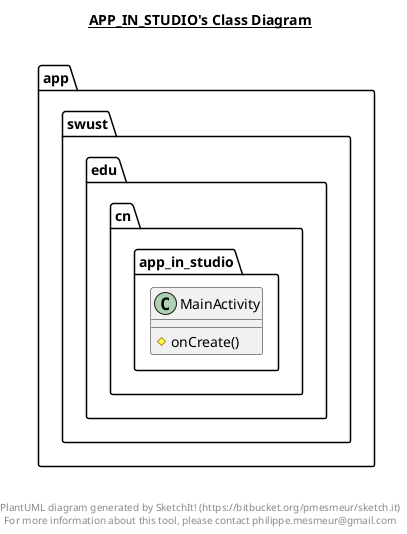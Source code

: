 @startuml

title __APP_IN_STUDIO's Class Diagram__\n

  namespace app.swust.edu.cn.app_in_studio {
    class app.swust.edu.cn.app_in_studio.MainActivity {
        # onCreate()
    }
  }
  



right footer


PlantUML diagram generated by SketchIt! (https://bitbucket.org/pmesmeur/sketch.it)
For more information about this tool, please contact philippe.mesmeur@gmail.com
endfooter

@enduml
